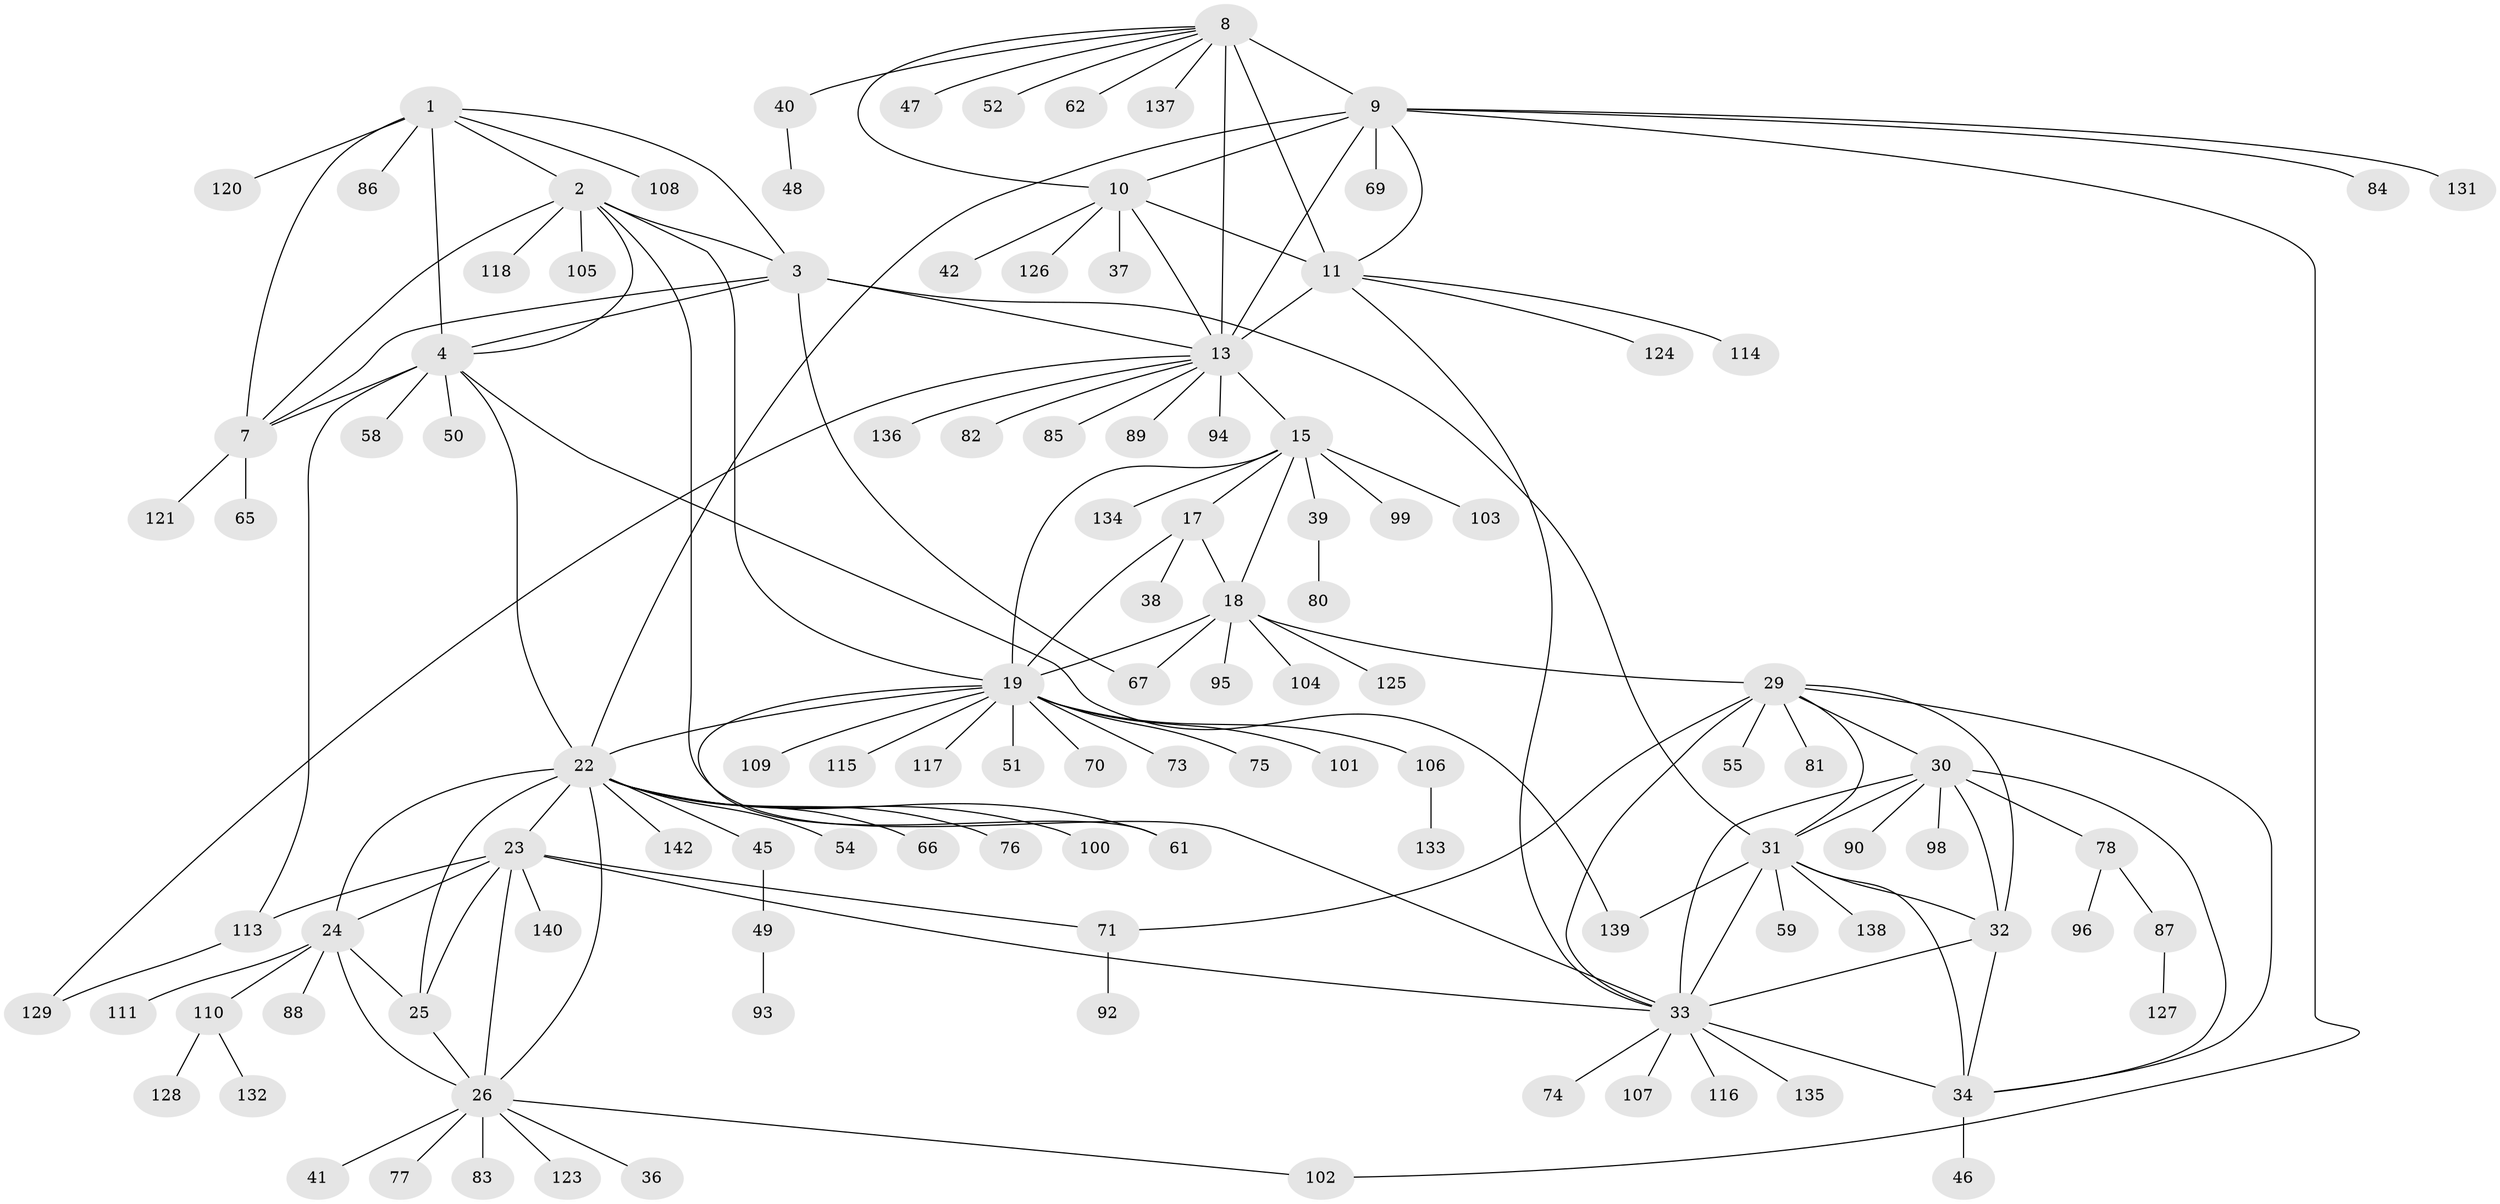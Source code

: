 // original degree distribution, {8: 0.027972027972027972, 10: 0.06293706293706294, 9: 0.027972027972027972, 7: 0.04895104895104895, 11: 0.04195804195804196, 6: 0.013986013986013986, 13: 0.006993006993006993, 12: 0.013986013986013986, 1: 0.5874125874125874, 3: 0.04195804195804196, 2: 0.11888111888111888, 4: 0.006993006993006993}
// Generated by graph-tools (version 1.1) at 2025/42/03/06/25 10:42:10]
// undirected, 114 vertices, 158 edges
graph export_dot {
graph [start="1"]
  node [color=gray90,style=filled];
  1 [super="+6"];
  2 [super="+57"];
  3 [super="+44"];
  4 [super="+5"];
  7 [super="+56"];
  8 [super="+12"];
  9 [super="+64"];
  10 [super="+60"];
  11;
  13 [super="+14"];
  15 [super="+16"];
  17;
  18 [super="+20"];
  19 [super="+21"];
  22 [super="+27"];
  23 [super="+63"];
  24 [super="+53"];
  25;
  26 [super="+28"];
  29 [super="+79"];
  30 [super="+130"];
  31 [super="+122"];
  32 [super="+43"];
  33 [super="+35"];
  34;
  36;
  37;
  38;
  39 [super="+97"];
  40 [super="+68"];
  41;
  42;
  45;
  46;
  47 [super="+91"];
  48;
  49;
  50;
  51;
  52;
  54;
  55 [super="+72"];
  58;
  59;
  61;
  62;
  65;
  66;
  67 [super="+112"];
  69;
  70;
  71 [super="+143"];
  73;
  74;
  75;
  76;
  77;
  78;
  80;
  81;
  82;
  83;
  84;
  85;
  86;
  87;
  88;
  89 [super="+141"];
  90;
  92;
  93;
  94;
  95;
  96;
  98 [super="+119"];
  99;
  100;
  101;
  102;
  103;
  104;
  105;
  106;
  107;
  108;
  109;
  110;
  111;
  113;
  114;
  115;
  116;
  117;
  118;
  120;
  121;
  123;
  124;
  125;
  126;
  127;
  128;
  129;
  131;
  132;
  133;
  134;
  135;
  136;
  137;
  138;
  139;
  140;
  142;
  1 -- 2 [weight=2];
  1 -- 3 [weight=2];
  1 -- 4 [weight=4];
  1 -- 7 [weight=2];
  1 -- 108;
  1 -- 120;
  1 -- 86;
  2 -- 3;
  2 -- 4 [weight=2];
  2 -- 7;
  2 -- 19;
  2 -- 105;
  2 -- 118;
  2 -- 33;
  3 -- 4 [weight=2];
  3 -- 7;
  3 -- 13;
  3 -- 31;
  3 -- 67;
  4 -- 7 [weight=2];
  4 -- 58;
  4 -- 113;
  4 -- 139;
  4 -- 50;
  4 -- 22;
  7 -- 121;
  7 -- 65;
  8 -- 9 [weight=2];
  8 -- 10 [weight=2];
  8 -- 11 [weight=2];
  8 -- 13 [weight=4];
  8 -- 40;
  8 -- 47;
  8 -- 52;
  8 -- 62;
  8 -- 137;
  9 -- 10;
  9 -- 11;
  9 -- 13 [weight=2];
  9 -- 22;
  9 -- 102;
  9 -- 131;
  9 -- 84;
  9 -- 69;
  10 -- 11;
  10 -- 13 [weight=2];
  10 -- 37;
  10 -- 42;
  10 -- 126;
  11 -- 13 [weight=2];
  11 -- 33;
  11 -- 114;
  11 -- 124;
  13 -- 15;
  13 -- 89;
  13 -- 94;
  13 -- 136;
  13 -- 129;
  13 -- 82;
  13 -- 85;
  15 -- 17 [weight=2];
  15 -- 18 [weight=4];
  15 -- 19 [weight=4];
  15 -- 39;
  15 -- 99;
  15 -- 134;
  15 -- 103;
  17 -- 18 [weight=2];
  17 -- 19 [weight=2];
  17 -- 38;
  18 -- 19 [weight=4];
  18 -- 104;
  18 -- 67;
  18 -- 125;
  18 -- 29;
  18 -- 95;
  19 -- 61;
  19 -- 70;
  19 -- 73;
  19 -- 106;
  19 -- 101;
  19 -- 75;
  19 -- 109;
  19 -- 51;
  19 -- 115;
  19 -- 117;
  19 -- 22;
  22 -- 23 [weight=2];
  22 -- 24 [weight=2];
  22 -- 25 [weight=2];
  22 -- 26 [weight=4];
  22 -- 45;
  22 -- 61;
  22 -- 66;
  22 -- 76;
  22 -- 100;
  22 -- 142;
  22 -- 54;
  23 -- 24;
  23 -- 25;
  23 -- 26 [weight=2];
  23 -- 113;
  23 -- 140;
  23 -- 33;
  23 -- 71;
  24 -- 25;
  24 -- 26 [weight=2];
  24 -- 88;
  24 -- 110;
  24 -- 111;
  25 -- 26 [weight=2];
  26 -- 41;
  26 -- 77;
  26 -- 83;
  26 -- 102;
  26 -- 36;
  26 -- 123;
  29 -- 30;
  29 -- 31;
  29 -- 32;
  29 -- 33 [weight=2];
  29 -- 34;
  29 -- 55;
  29 -- 71;
  29 -- 81;
  30 -- 31;
  30 -- 32;
  30 -- 33 [weight=2];
  30 -- 34;
  30 -- 78;
  30 -- 90;
  30 -- 98;
  31 -- 32;
  31 -- 33 [weight=2];
  31 -- 34;
  31 -- 59;
  31 -- 138;
  31 -- 139;
  32 -- 33 [weight=2];
  32 -- 34;
  33 -- 34 [weight=2];
  33 -- 135;
  33 -- 74;
  33 -- 107;
  33 -- 116;
  34 -- 46;
  39 -- 80;
  40 -- 48;
  45 -- 49;
  49 -- 93;
  71 -- 92;
  78 -- 87;
  78 -- 96;
  87 -- 127;
  106 -- 133;
  110 -- 128;
  110 -- 132;
  113 -- 129;
}
